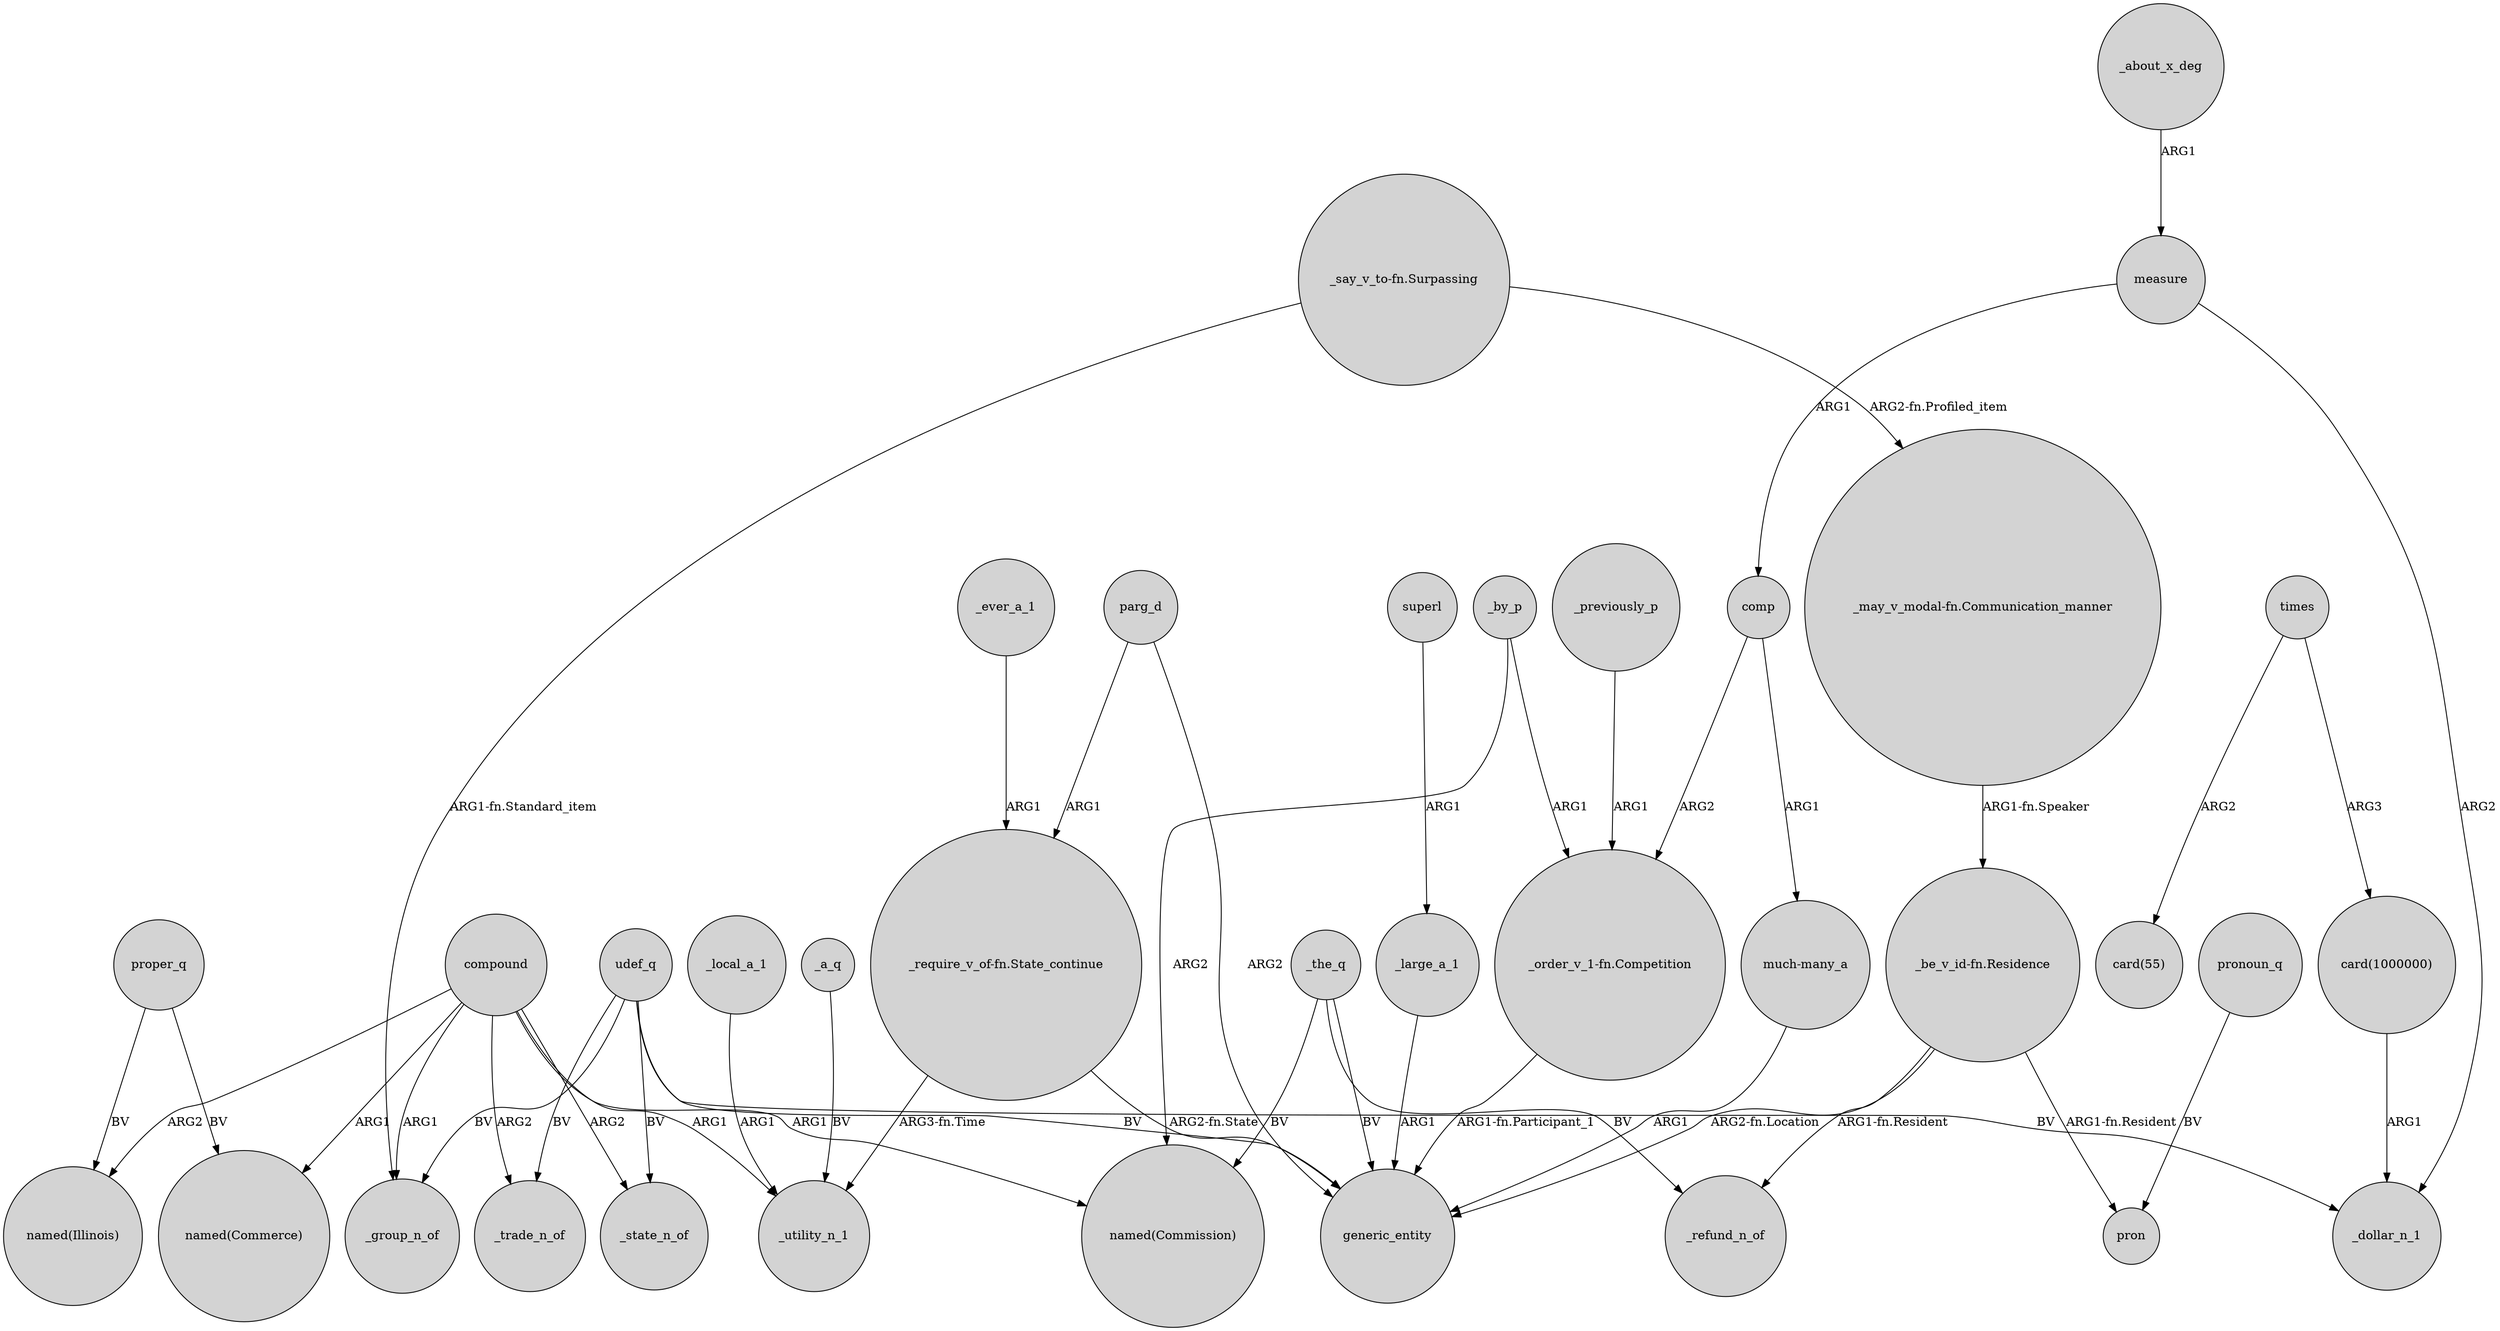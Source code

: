 digraph {
	node [shape=circle style=filled]
	"_be_v_id-fn.Residence" -> _refund_n_of [label="ARG1-fn.Resident"]
	compound -> "named(Commerce)" [label=ARG1]
	udef_q -> generic_entity [label=BV]
	"_order_v_1-fn.Competition" -> generic_entity [label="ARG1-fn.Participant_1"]
	"_be_v_id-fn.Residence" -> generic_entity [label="ARG2-fn.Location"]
	_about_x_deg -> measure [label=ARG1]
	"_may_v_modal-fn.Communication_manner" -> "_be_v_id-fn.Residence" [label="ARG1-fn.Speaker"]
	compound -> _utility_n_1 [label=ARG1]
	times -> "card(55)" [label=ARG2]
	_the_q -> "named(Commission)" [label=BV]
	compound -> "named(Illinois)" [label=ARG2]
	udef_q -> _group_n_of [label=BV]
	udef_q -> _dollar_n_1 [label=BV]
	parg_d -> generic_entity [label=ARG2]
	"_say_v_to-fn.Surpassing" -> "_may_v_modal-fn.Communication_manner" [label="ARG2-fn.Profiled_item"]
	measure -> _dollar_n_1 [label=ARG2]
	superl -> _large_a_1 [label=ARG1]
	_by_p -> "_order_v_1-fn.Competition" [label=ARG1]
	compound -> _state_n_of [label=ARG2]
	_by_p -> "named(Commission)" [label=ARG2]
	_the_q -> generic_entity [label=BV]
	_local_a_1 -> _utility_n_1 [label=ARG1]
	compound -> _trade_n_of [label=ARG2]
	"_be_v_id-fn.Residence" -> pron [label="ARG1-fn.Resident"]
	_previously_p -> "_order_v_1-fn.Competition" [label=ARG1]
	_the_q -> _refund_n_of [label=BV]
	comp -> "much-many_a" [label=ARG1]
	"_require_v_of-fn.State_continue" -> generic_entity [label="ARG2-fn.State"]
	proper_q -> "named(Commerce)" [label=BV]
	parg_d -> "_require_v_of-fn.State_continue" [label=ARG1]
	udef_q -> _state_n_of [label=BV]
	_large_a_1 -> generic_entity [label=ARG1]
	"card(1000000)" -> _dollar_n_1 [label=ARG1]
	pronoun_q -> pron [label=BV]
	"_require_v_of-fn.State_continue" -> _utility_n_1 [label="ARG3-fn.Time"]
	"_say_v_to-fn.Surpassing" -> _group_n_of [label="ARG1-fn.Standard_item"]
	compound -> "named(Commission)" [label=ARG1]
	"much-many_a" -> generic_entity [label=ARG1]
	udef_q -> _trade_n_of [label=BV]
	measure -> comp [label=ARG1]
	_a_q -> _utility_n_1 [label=BV]
	comp -> "_order_v_1-fn.Competition" [label=ARG2]
	times -> "card(1000000)" [label=ARG3]
	_ever_a_1 -> "_require_v_of-fn.State_continue" [label=ARG1]
	proper_q -> "named(Illinois)" [label=BV]
	compound -> _group_n_of [label=ARG1]
}
